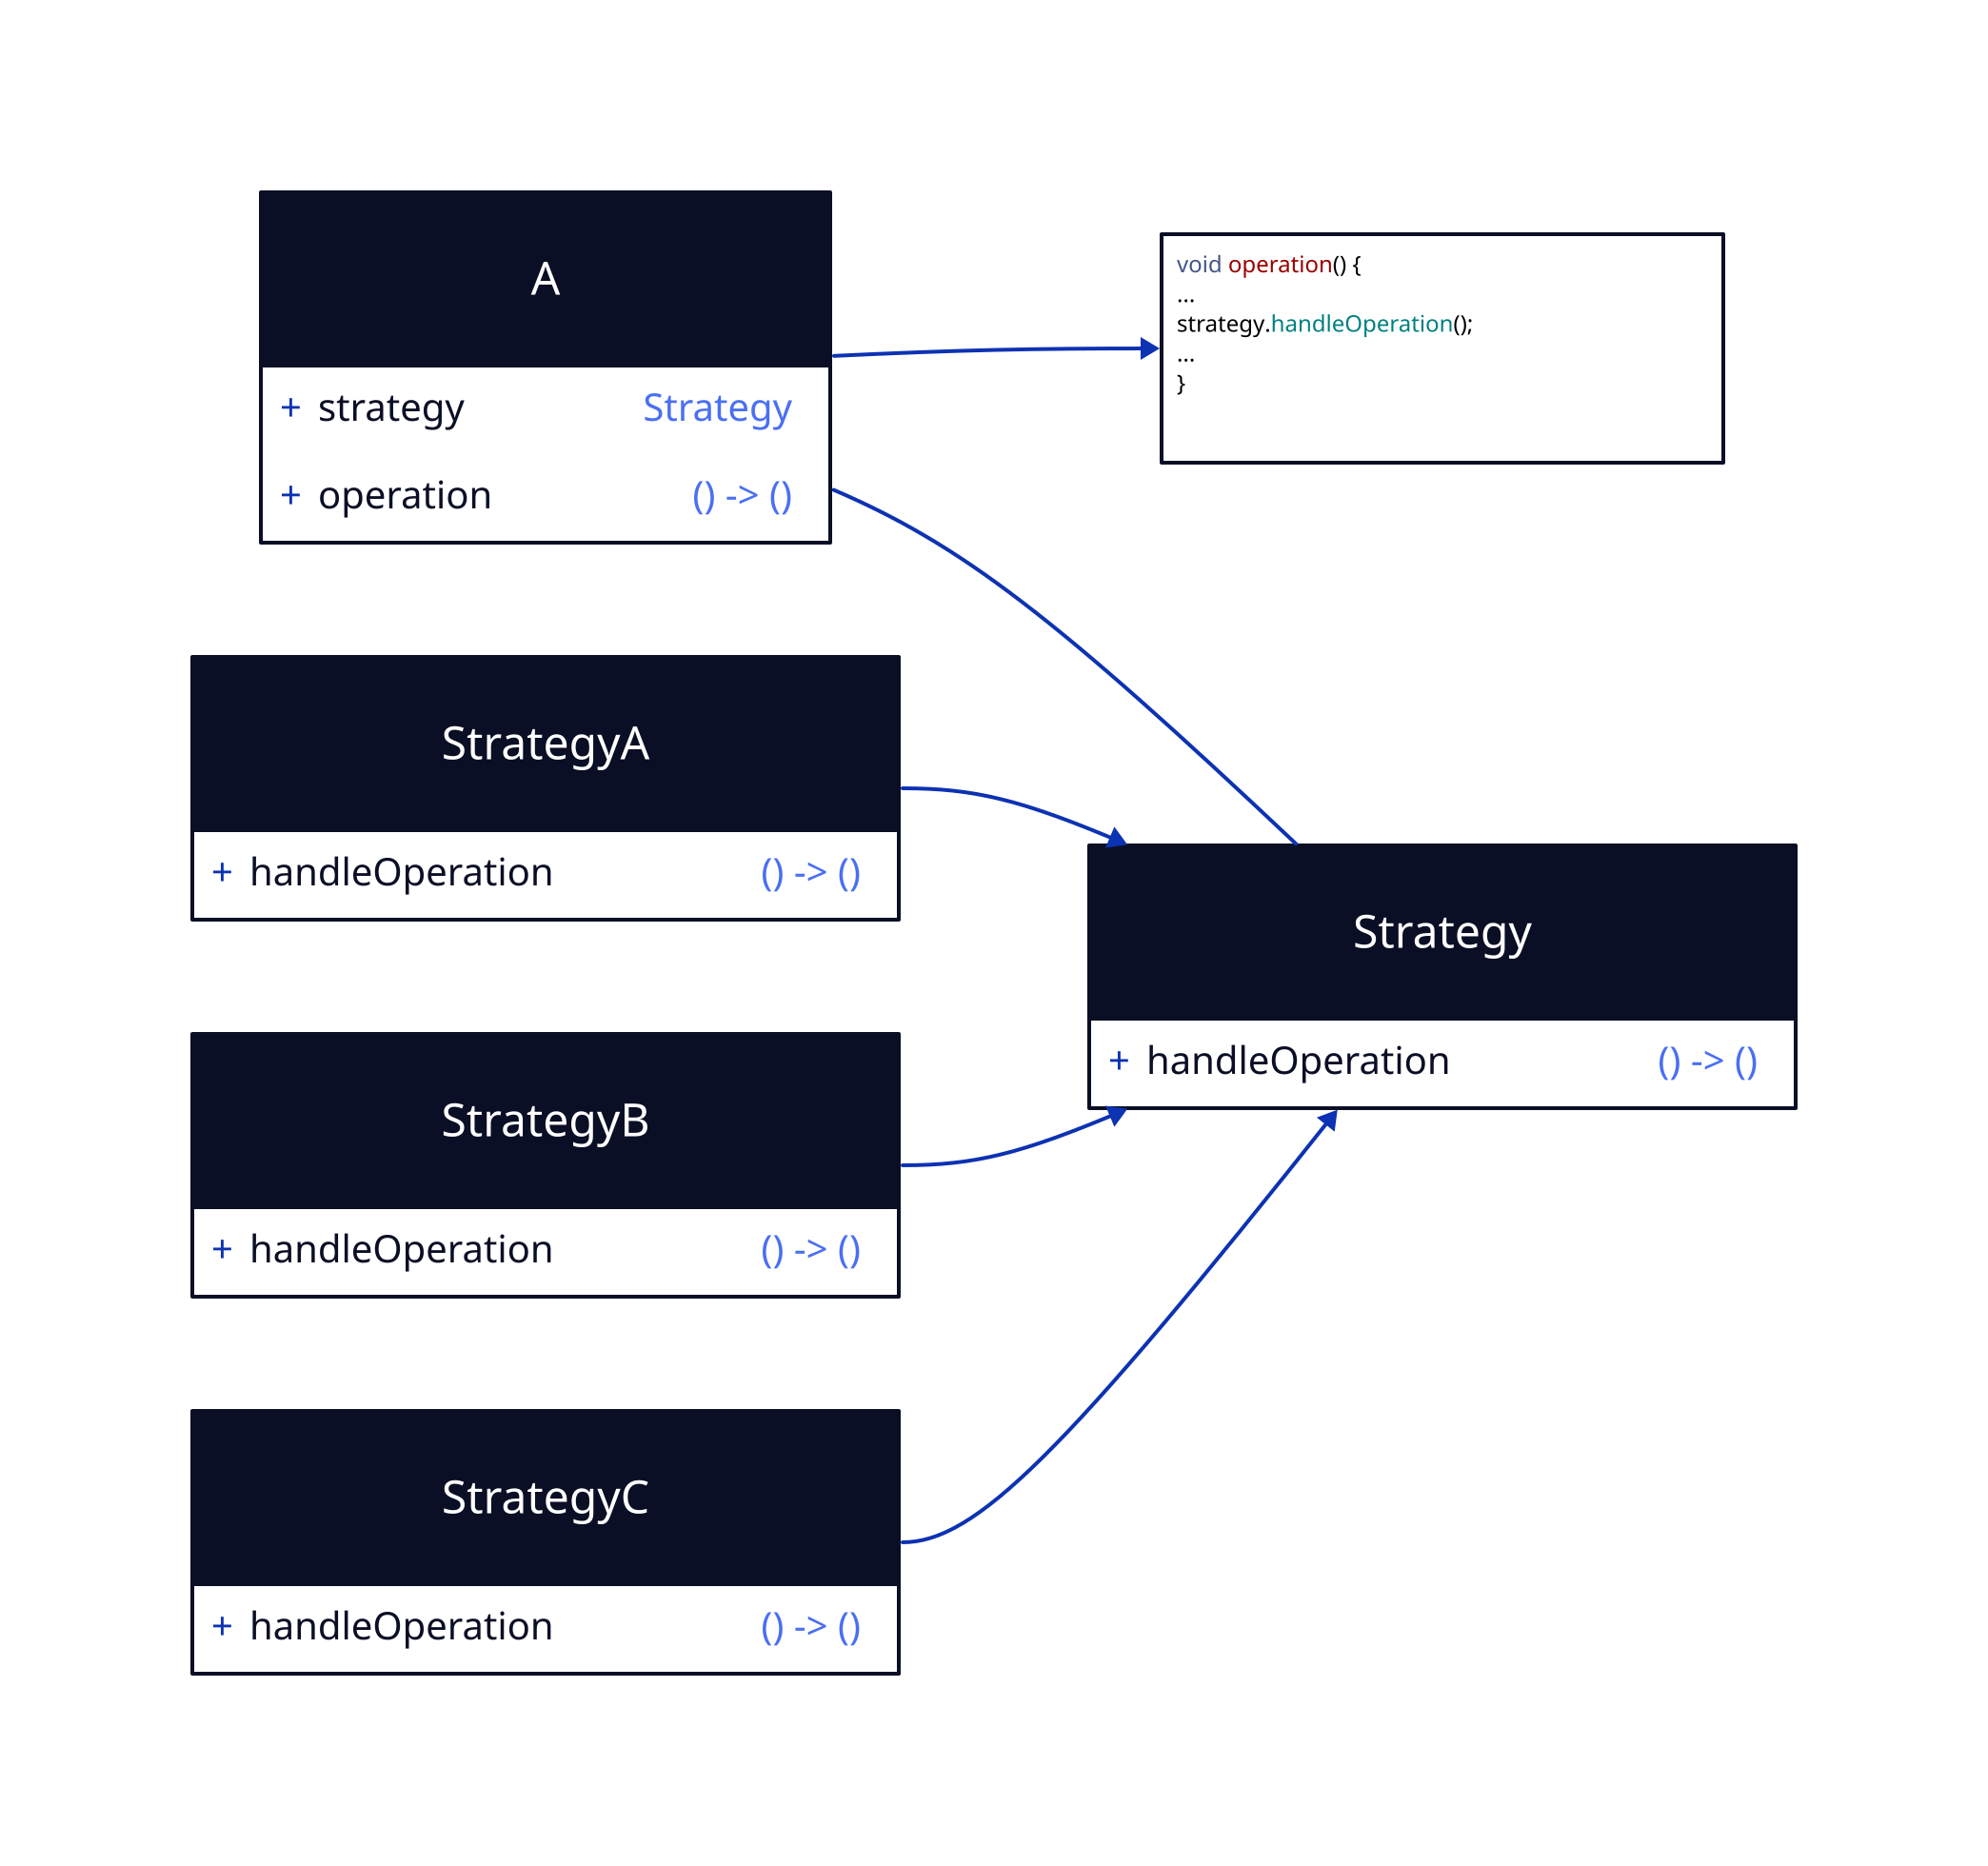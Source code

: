 direction: right
A: {
  shape: class
  strategy: Strategy
  operation: () -> ()
}
A_note: |`java
  void operation() {
    ...
    strategy.handleOperation();
    ...
  }
`|
A_note <- A.operation

Strategy: {
  shape: class
  handleOperation: () -> ()
}
A -- Strategy
StrategyA: {
  shape: class
  handleOperation: () -> ()
}
StrategyB: {
  shape: class
  handleOperation: () -> ()
}
StrategyC: {
  shape: class
  handleOperation: () -> ()
}
Strategy <- StrategyA
Strategy <- StrategyB
Strategy <- StrategyC
